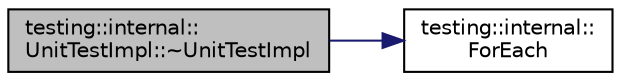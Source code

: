 digraph "testing::internal::UnitTestImpl::~UnitTestImpl"
{
 // LATEX_PDF_SIZE
  bgcolor="transparent";
  edge [fontname="Helvetica",fontsize="10",labelfontname="Helvetica",labelfontsize="10"];
  node [fontname="Helvetica",fontsize="10",shape=record];
  rankdir="LR";
  Node1 [label="testing::internal::\lUnitTestImpl::~UnitTestImpl",height=0.2,width=0.4,color="black", fillcolor="grey75", style="filled", fontcolor="black",tooltip=" "];
  Node1 -> Node2 [color="midnightblue",fontsize="10",style="solid",fontname="Helvetica"];
  Node2 [label="testing::internal::\lForEach",height=0.2,width=0.4,color="black",URL="$namespacetesting_1_1internal.html#a52f5504ed65d116201ccb8f99a44fd7e",tooltip=" "];
}
